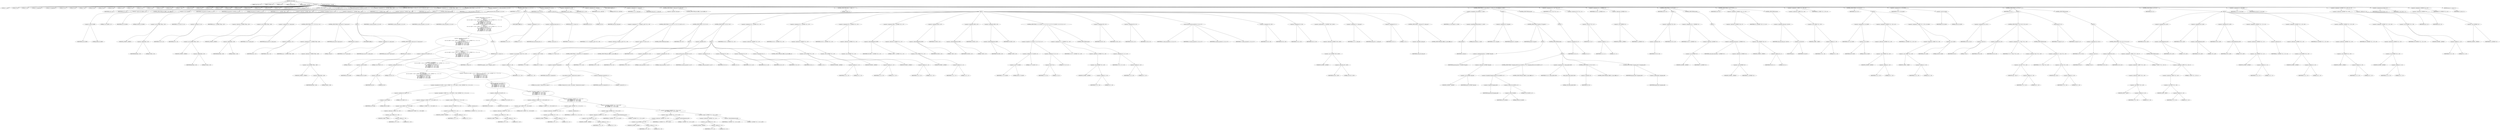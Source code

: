digraph cache_insert {  
"1000130" [label = "(METHOD,cache_insert)" ]
"1000131" [label = "(PARAM,const char *a1)" ]
"1000132" [label = "(PARAM,_DWORD *a2)" ]
"1000133" [label = "(PARAM,int a3)" ]
"1000134" [label = "(PARAM,unsigned int a4)" ]
"1000135" [label = "(PARAM,unsigned __int16 a5)" ]
"1000136" [label = "(BLOCK,,)" ]
"1000137" [label = "(LOCAL,v6: __int16)" ]
"1000138" [label = "(LOCAL,v10: int)" ]
"1000139" [label = "(LOCAL,v11: int)" ]
"1000140" [label = "(LOCAL,v13: unsigned int)" ]
"1000141" [label = "(LOCAL,v14: unsigned int)" ]
"1000142" [label = "(LOCAL,v15: int *)" ]
"1000143" [label = "(LOCAL,v16: int)" ]
"1000144" [label = "(LOCAL,v17: int)" ]
"1000145" [label = "(LOCAL,v18: int)" ]
"1000146" [label = "(LOCAL,v19: int)" ]
"1000147" [label = "(LOCAL,v20: int)" ]
"1000148" [label = "(LOCAL,v21: int)" ]
"1000149" [label = "(LOCAL,v22: int)" ]
"1000150" [label = "(LOCAL,v23: int *)" ]
"1000151" [label = "(LOCAL,v24: int)" ]
"1000152" [label = "(LOCAL,v25: int)" ]
"1000153" [label = "(LOCAL,v26: int)" ]
"1000154" [label = "(LOCAL,v27: char *)" ]
"1000155" [label = "(LOCAL,v28: int)" ]
"1000156" [label = "(LOCAL,v29: int)" ]
"1000157" [label = "(LOCAL,v30: int)" ]
"1000158" [label = "(LOCAL,v31: int)" ]
"1000159" [label = "(LOCAL,v32: int)" ]
"1000160" [label = "(LOCAL,v33: int)" ]
"1000161" [label = "(LOCAL,v34: int *)" ]
"1000162" [label = "(LOCAL,v35: int *)" ]
"1000163" [label = "(LOCAL,v36: int)" ]
"1000164" [label = "(LOCAL,v37: int)" ]
"1000165" [label = "(LOCAL,v38: int [ 4 ])" ]
"1000166" [label = "(<operator>.assignment,v6 = a5)" ]
"1000167" [label = "(IDENTIFIER,v6,v6 = a5)" ]
"1000168" [label = "(IDENTIFIER,a5,v6 = a5)" ]
"1000169" [label = "(CONTROL_STRUCTURE,if ( (a5 & 0x980) == 0 ),if ( (a5 & 0x980) == 0 ))" ]
"1000170" [label = "(<operator>.equals,(a5 & 0x980) == 0)" ]
"1000171" [label = "(<operator>.and,a5 & 0x980)" ]
"1000172" [label = "(IDENTIFIER,a5,a5 & 0x980)" ]
"1000173" [label = "(LITERAL,0x980,a5 & 0x980)" ]
"1000174" [label = "(LITERAL,0,(a5 & 0x980) == 0)" ]
"1000175" [label = "(CONTROL_STRUCTURE,goto LABEL_2;,goto LABEL_2;)" ]
"1000176" [label = "(log_query,log_query(a5 | 0x10000, a1, a2, 0))" ]
"1000177" [label = "(<operator>.or,a5 | 0x10000)" ]
"1000178" [label = "(IDENTIFIER,a5,a5 | 0x10000)" ]
"1000179" [label = "(LITERAL,0x10000,a5 | 0x10000)" ]
"1000180" [label = "(IDENTIFIER,a1,log_query(a5 | 0x10000, a1, a2, 0))" ]
"1000181" [label = "(IDENTIFIER,a2,log_query(a5 | 0x10000, a1, a2, 0))" ]
"1000182" [label = "(LITERAL,0,log_query(a5 | 0x10000, a1, a2, 0))" ]
"1000183" [label = "(<operator>.assignment,v13 = *(_DWORD *)(fbss + 252))" ]
"1000184" [label = "(IDENTIFIER,v13,v13 = *(_DWORD *)(fbss + 252))" ]
"1000185" [label = "(<operator>.indirection,*(_DWORD *)(fbss + 252))" ]
"1000186" [label = "(<operator>.cast,(_DWORD *)(fbss + 252))" ]
"1000187" [label = "(UNKNOWN,_DWORD *,_DWORD *)" ]
"1000188" [label = "(<operator>.addition,fbss + 252)" ]
"1000189" [label = "(IDENTIFIER,fbss,fbss + 252)" ]
"1000190" [label = "(LITERAL,252,fbss + 252)" ]
"1000191" [label = "(CONTROL_STRUCTURE,if ( v13 && v13 < a4 ),if ( v13 && v13 < a4 ))" ]
"1000192" [label = "(<operator>.logicalAnd,v13 && v13 < a4)" ]
"1000193" [label = "(IDENTIFIER,v13,v13 && v13 < a4)" ]
"1000194" [label = "(<operator>.lessThan,v13 < a4)" ]
"1000195" [label = "(IDENTIFIER,v13,v13 < a4)" ]
"1000196" [label = "(IDENTIFIER,a4,v13 < a4)" ]
"1000197" [label = "(<operator>.assignment,a4 = *(_DWORD *)(fbss + 252))" ]
"1000198" [label = "(IDENTIFIER,a4,a4 = *(_DWORD *)(fbss + 252))" ]
"1000199" [label = "(<operator>.indirection,*(_DWORD *)(fbss + 252))" ]
"1000200" [label = "(<operator>.cast,(_DWORD *)(fbss + 252))" ]
"1000201" [label = "(UNKNOWN,_DWORD *,_DWORD *)" ]
"1000202" [label = "(<operator>.addition,fbss + 252)" ]
"1000203" [label = "(IDENTIFIER,fbss,fbss + 252)" ]
"1000204" [label = "(LITERAL,252,fbss + 252)" ]
"1000205" [label = "(<operator>.assignment,v14 = *(_DWORD *)(fbss + 248))" ]
"1000206" [label = "(IDENTIFIER,v14,v14 = *(_DWORD *)(fbss + 248))" ]
"1000207" [label = "(<operator>.indirection,*(_DWORD *)(fbss + 248))" ]
"1000208" [label = "(<operator>.cast,(_DWORD *)(fbss + 248))" ]
"1000209" [label = "(UNKNOWN,_DWORD *,_DWORD *)" ]
"1000210" [label = "(<operator>.addition,fbss + 248)" ]
"1000211" [label = "(IDENTIFIER,fbss,fbss + 248)" ]
"1000212" [label = "(LITERAL,248,fbss + 248)" ]
"1000213" [label = "(CONTROL_STRUCTURE,if ( v14 ),if ( v14 ))" ]
"1000214" [label = "(IDENTIFIER,v14,if ( v14 ))" ]
"1000215" [label = "(BLOCK,,)" ]
"1000216" [label = "(<operator>.assignment,v10 = insert_error)" ]
"1000217" [label = "(IDENTIFIER,v10,v10 = insert_error)" ]
"1000218" [label = "(IDENTIFIER,insert_error,v10 = insert_error)" ]
"1000219" [label = "(CONTROL_STRUCTURE,if ( a4 < v14 ),if ( a4 < v14 ))" ]
"1000220" [label = "(<operator>.lessThan,a4 < v14)" ]
"1000221" [label = "(IDENTIFIER,a4,a4 < v14)" ]
"1000222" [label = "(IDENTIFIER,v14,a4 < v14)" ]
"1000223" [label = "(<operator>.assignment,a4 = *(_DWORD *)(fbss + 248))" ]
"1000224" [label = "(IDENTIFIER,a4,a4 = *(_DWORD *)(fbss + 248))" ]
"1000225" [label = "(<operator>.indirection,*(_DWORD *)(fbss + 248))" ]
"1000226" [label = "(<operator>.cast,(_DWORD *)(fbss + 248))" ]
"1000227" [label = "(UNKNOWN,_DWORD *,_DWORD *)" ]
"1000228" [label = "(<operator>.addition,fbss + 248)" ]
"1000229" [label = "(IDENTIFIER,fbss,fbss + 248)" ]
"1000230" [label = "(LITERAL,248,fbss + 248)" ]
"1000231" [label = "(CONTROL_STRUCTURE,if ( insert_error ),if ( insert_error ))" ]
"1000232" [label = "(IDENTIFIER,insert_error,if ( insert_error ))" ]
"1000233" [label = "(RETURN,return 0;,return 0;)" ]
"1000234" [label = "(LITERAL,0,return 0;)" ]
"1000235" [label = "(CONTROL_STRUCTURE,else,else)" ]
"1000236" [label = "(BLOCK,,)" ]
"1000237" [label = "(JUMP_TARGET,LABEL_2)" ]
"1000238" [label = "(<operator>.assignment,v10 = insert_error)" ]
"1000239" [label = "(IDENTIFIER,v10,v10 = insert_error)" ]
"1000240" [label = "(IDENTIFIER,insert_error,v10 = insert_error)" ]
"1000241" [label = "(CONTROL_STRUCTURE,if ( insert_error ),if ( insert_error ))" ]
"1000242" [label = "(IDENTIFIER,insert_error,if ( insert_error ))" ]
"1000243" [label = "(RETURN,return 0;,return 0;)" ]
"1000244" [label = "(LITERAL,0,return 0;)" ]
"1000245" [label = "(<operator>.assignment,v11 = cache_scan_free(a1, a2, a3, a5))" ]
"1000246" [label = "(IDENTIFIER,v11,v11 = cache_scan_free(a1, a2, a3, a5))" ]
"1000247" [label = "(cache_scan_free,cache_scan_free(a1, a2, a3, a5))" ]
"1000248" [label = "(IDENTIFIER,a1,cache_scan_free(a1, a2, a3, a5))" ]
"1000249" [label = "(IDENTIFIER,a2,cache_scan_free(a1, a2, a3, a5))" ]
"1000250" [label = "(IDENTIFIER,a3,cache_scan_free(a1, a2, a3, a5))" ]
"1000251" [label = "(IDENTIFIER,a5,cache_scan_free(a1, a2, a3, a5))" ]
"1000252" [label = "(CONTROL_STRUCTURE,if ( v11 ),if ( v11 ))" ]
"1000253" [label = "(IDENTIFIER,v11,if ( v11 ))" ]
"1000254" [label = "(BLOCK,,)" ]
"1000255" [label = "(CONTROL_STRUCTURE,if ( (a5 & 0x180) != 0\n      && (a5 & 8) != 0\n      && a2\n      && ((a5 & 0x80) != 0 && (*(_WORD *)(v11 + 36) & 0x80) != 0 && *(_DWORD *)(v11 + 12) == *a2\n       || (a5 & 0x100) != 0\n       && (*(_WORD *)(v11 + 36) & 0x100) != 0\n       && *(_DWORD *)(v11 + 12) == *a2\n       && *(_DWORD *)(v11 + 16) == a2[1]\n       && *(_DWORD *)(v11 + 20) == a2[2]\n       && *(_DWORD *)(v11 + 24) == a2[3]) ),if ( (a5 & 0x180) != 0\n      && (a5 & 8) != 0\n      && a2\n      && ((a5 & 0x80) != 0 && (*(_WORD *)(v11 + 36) & 0x80) != 0 && *(_DWORD *)(v11 + 12) == *a2\n       || (a5 & 0x100) != 0\n       && (*(_WORD *)(v11 + 36) & 0x100) != 0\n       && *(_DWORD *)(v11 + 12) == *a2\n       && *(_DWORD *)(v11 + 16) == a2[1]\n       && *(_DWORD *)(v11 + 20) == a2[2]\n       && *(_DWORD *)(v11 + 24) == a2[3]) ))" ]
"1000256" [label = "(<operator>.logicalAnd,(a5 & 0x180) != 0\n      && (a5 & 8) != 0\n      && a2\n      && ((a5 & 0x80) != 0 && (*(_WORD *)(v11 + 36) & 0x80) != 0 && *(_DWORD *)(v11 + 12) == *a2\n       || (a5 & 0x100) != 0\n       && (*(_WORD *)(v11 + 36) & 0x100) != 0\n       && *(_DWORD *)(v11 + 12) == *a2\n       && *(_DWORD *)(v11 + 16) == a2[1]\n       && *(_DWORD *)(v11 + 20) == a2[2]\n       && *(_DWORD *)(v11 + 24) == a2[3]))" ]
"1000257" [label = "(<operator>.notEquals,(a5 & 0x180) != 0)" ]
"1000258" [label = "(<operator>.and,a5 & 0x180)" ]
"1000259" [label = "(IDENTIFIER,a5,a5 & 0x180)" ]
"1000260" [label = "(LITERAL,0x180,a5 & 0x180)" ]
"1000261" [label = "(LITERAL,0,(a5 & 0x180) != 0)" ]
"1000262" [label = "(<operator>.logicalAnd,(a5 & 8) != 0\n      && a2\n      && ((a5 & 0x80) != 0 && (*(_WORD *)(v11 + 36) & 0x80) != 0 && *(_DWORD *)(v11 + 12) == *a2\n       || (a5 & 0x100) != 0\n       && (*(_WORD *)(v11 + 36) & 0x100) != 0\n       && *(_DWORD *)(v11 + 12) == *a2\n       && *(_DWORD *)(v11 + 16) == a2[1]\n       && *(_DWORD *)(v11 + 20) == a2[2]\n       && *(_DWORD *)(v11 + 24) == a2[3]))" ]
"1000263" [label = "(<operator>.notEquals,(a5 & 8) != 0)" ]
"1000264" [label = "(<operator>.and,a5 & 8)" ]
"1000265" [label = "(IDENTIFIER,a5,a5 & 8)" ]
"1000266" [label = "(LITERAL,8,a5 & 8)" ]
"1000267" [label = "(LITERAL,0,(a5 & 8) != 0)" ]
"1000268" [label = "(<operator>.logicalAnd,a2\n      && ((a5 & 0x80) != 0 && (*(_WORD *)(v11 + 36) & 0x80) != 0 && *(_DWORD *)(v11 + 12) == *a2\n       || (a5 & 0x100) != 0\n       && (*(_WORD *)(v11 + 36) & 0x100) != 0\n       && *(_DWORD *)(v11 + 12) == *a2\n       && *(_DWORD *)(v11 + 16) == a2[1]\n       && *(_DWORD *)(v11 + 20) == a2[2]\n       && *(_DWORD *)(v11 + 24) == a2[3]))" ]
"1000269" [label = "(IDENTIFIER,a2,a2\n      && ((a5 & 0x80) != 0 && (*(_WORD *)(v11 + 36) & 0x80) != 0 && *(_DWORD *)(v11 + 12) == *a2\n       || (a5 & 0x100) != 0\n       && (*(_WORD *)(v11 + 36) & 0x100) != 0\n       && *(_DWORD *)(v11 + 12) == *a2\n       && *(_DWORD *)(v11 + 16) == a2[1]\n       && *(_DWORD *)(v11 + 20) == a2[2]\n       && *(_DWORD *)(v11 + 24) == a2[3]))" ]
"1000270" [label = "(<operator>.logicalOr,(a5 & 0x80) != 0 && (*(_WORD *)(v11 + 36) & 0x80) != 0 && *(_DWORD *)(v11 + 12) == *a2\n       || (a5 & 0x100) != 0\n       && (*(_WORD *)(v11 + 36) & 0x100) != 0\n       && *(_DWORD *)(v11 + 12) == *a2\n       && *(_DWORD *)(v11 + 16) == a2[1]\n       && *(_DWORD *)(v11 + 20) == a2[2]\n       && *(_DWORD *)(v11 + 24) == a2[3])" ]
"1000271" [label = "(<operator>.logicalAnd,(a5 & 0x80) != 0 && (*(_WORD *)(v11 + 36) & 0x80) != 0 && *(_DWORD *)(v11 + 12) == *a2)" ]
"1000272" [label = "(<operator>.notEquals,(a5 & 0x80) != 0)" ]
"1000273" [label = "(<operator>.and,a5 & 0x80)" ]
"1000274" [label = "(IDENTIFIER,a5,a5 & 0x80)" ]
"1000275" [label = "(LITERAL,0x80,a5 & 0x80)" ]
"1000276" [label = "(LITERAL,0,(a5 & 0x80) != 0)" ]
"1000277" [label = "(<operator>.logicalAnd,(*(_WORD *)(v11 + 36) & 0x80) != 0 && *(_DWORD *)(v11 + 12) == *a2)" ]
"1000278" [label = "(<operator>.notEquals,(*(_WORD *)(v11 + 36) & 0x80) != 0)" ]
"1000279" [label = "(<operator>.and,*(_WORD *)(v11 + 36) & 0x80)" ]
"1000280" [label = "(<operator>.indirection,*(_WORD *)(v11 + 36))" ]
"1000281" [label = "(<operator>.cast,(_WORD *)(v11 + 36))" ]
"1000282" [label = "(UNKNOWN,_WORD *,_WORD *)" ]
"1000283" [label = "(<operator>.addition,v11 + 36)" ]
"1000284" [label = "(IDENTIFIER,v11,v11 + 36)" ]
"1000285" [label = "(LITERAL,36,v11 + 36)" ]
"1000286" [label = "(LITERAL,0x80,*(_WORD *)(v11 + 36) & 0x80)" ]
"1000287" [label = "(LITERAL,0,(*(_WORD *)(v11 + 36) & 0x80) != 0)" ]
"1000288" [label = "(<operator>.equals,*(_DWORD *)(v11 + 12) == *a2)" ]
"1000289" [label = "(<operator>.indirection,*(_DWORD *)(v11 + 12))" ]
"1000290" [label = "(<operator>.cast,(_DWORD *)(v11 + 12))" ]
"1000291" [label = "(UNKNOWN,_DWORD *,_DWORD *)" ]
"1000292" [label = "(<operator>.addition,v11 + 12)" ]
"1000293" [label = "(IDENTIFIER,v11,v11 + 12)" ]
"1000294" [label = "(LITERAL,12,v11 + 12)" ]
"1000295" [label = "(<operator>.indirection,*a2)" ]
"1000296" [label = "(IDENTIFIER,a2,*(_DWORD *)(v11 + 12) == *a2)" ]
"1000297" [label = "(<operator>.logicalAnd,(a5 & 0x100) != 0\n       && (*(_WORD *)(v11 + 36) & 0x100) != 0\n       && *(_DWORD *)(v11 + 12) == *a2\n       && *(_DWORD *)(v11 + 16) == a2[1]\n       && *(_DWORD *)(v11 + 20) == a2[2]\n       && *(_DWORD *)(v11 + 24) == a2[3])" ]
"1000298" [label = "(<operator>.notEquals,(a5 & 0x100) != 0)" ]
"1000299" [label = "(<operator>.and,a5 & 0x100)" ]
"1000300" [label = "(IDENTIFIER,a5,a5 & 0x100)" ]
"1000301" [label = "(LITERAL,0x100,a5 & 0x100)" ]
"1000302" [label = "(LITERAL,0,(a5 & 0x100) != 0)" ]
"1000303" [label = "(<operator>.logicalAnd,(*(_WORD *)(v11 + 36) & 0x100) != 0\n       && *(_DWORD *)(v11 + 12) == *a2\n       && *(_DWORD *)(v11 + 16) == a2[1]\n       && *(_DWORD *)(v11 + 20) == a2[2]\n       && *(_DWORD *)(v11 + 24) == a2[3])" ]
"1000304" [label = "(<operator>.notEquals,(*(_WORD *)(v11 + 36) & 0x100) != 0)" ]
"1000305" [label = "(<operator>.and,*(_WORD *)(v11 + 36) & 0x100)" ]
"1000306" [label = "(<operator>.indirection,*(_WORD *)(v11 + 36))" ]
"1000307" [label = "(<operator>.cast,(_WORD *)(v11 + 36))" ]
"1000308" [label = "(UNKNOWN,_WORD *,_WORD *)" ]
"1000309" [label = "(<operator>.addition,v11 + 36)" ]
"1000310" [label = "(IDENTIFIER,v11,v11 + 36)" ]
"1000311" [label = "(LITERAL,36,v11 + 36)" ]
"1000312" [label = "(LITERAL,0x100,*(_WORD *)(v11 + 36) & 0x100)" ]
"1000313" [label = "(LITERAL,0,(*(_WORD *)(v11 + 36) & 0x100) != 0)" ]
"1000314" [label = "(<operator>.logicalAnd,*(_DWORD *)(v11 + 12) == *a2\n       && *(_DWORD *)(v11 + 16) == a2[1]\n       && *(_DWORD *)(v11 + 20) == a2[2]\n       && *(_DWORD *)(v11 + 24) == a2[3])" ]
"1000315" [label = "(<operator>.equals,*(_DWORD *)(v11 + 12) == *a2)" ]
"1000316" [label = "(<operator>.indirection,*(_DWORD *)(v11 + 12))" ]
"1000317" [label = "(<operator>.cast,(_DWORD *)(v11 + 12))" ]
"1000318" [label = "(UNKNOWN,_DWORD *,_DWORD *)" ]
"1000319" [label = "(<operator>.addition,v11 + 12)" ]
"1000320" [label = "(IDENTIFIER,v11,v11 + 12)" ]
"1000321" [label = "(LITERAL,12,v11 + 12)" ]
"1000322" [label = "(<operator>.indirection,*a2)" ]
"1000323" [label = "(IDENTIFIER,a2,*(_DWORD *)(v11 + 12) == *a2)" ]
"1000324" [label = "(<operator>.logicalAnd,*(_DWORD *)(v11 + 16) == a2[1]\n       && *(_DWORD *)(v11 + 20) == a2[2]\n       && *(_DWORD *)(v11 + 24) == a2[3])" ]
"1000325" [label = "(<operator>.equals,*(_DWORD *)(v11 + 16) == a2[1])" ]
"1000326" [label = "(<operator>.indirection,*(_DWORD *)(v11 + 16))" ]
"1000327" [label = "(<operator>.cast,(_DWORD *)(v11 + 16))" ]
"1000328" [label = "(UNKNOWN,_DWORD *,_DWORD *)" ]
"1000329" [label = "(<operator>.addition,v11 + 16)" ]
"1000330" [label = "(IDENTIFIER,v11,v11 + 16)" ]
"1000331" [label = "(LITERAL,16,v11 + 16)" ]
"1000332" [label = "(<operator>.indirectIndexAccess,a2[1])" ]
"1000333" [label = "(IDENTIFIER,a2,*(_DWORD *)(v11 + 16) == a2[1])" ]
"1000334" [label = "(LITERAL,1,*(_DWORD *)(v11 + 16) == a2[1])" ]
"1000335" [label = "(<operator>.logicalAnd,*(_DWORD *)(v11 + 20) == a2[2]\n       && *(_DWORD *)(v11 + 24) == a2[3])" ]
"1000336" [label = "(<operator>.equals,*(_DWORD *)(v11 + 20) == a2[2])" ]
"1000337" [label = "(<operator>.indirection,*(_DWORD *)(v11 + 20))" ]
"1000338" [label = "(<operator>.cast,(_DWORD *)(v11 + 20))" ]
"1000339" [label = "(UNKNOWN,_DWORD *,_DWORD *)" ]
"1000340" [label = "(<operator>.addition,v11 + 20)" ]
"1000341" [label = "(IDENTIFIER,v11,v11 + 20)" ]
"1000342" [label = "(LITERAL,20,v11 + 20)" ]
"1000343" [label = "(<operator>.indirectIndexAccess,a2[2])" ]
"1000344" [label = "(IDENTIFIER,a2,*(_DWORD *)(v11 + 20) == a2[2])" ]
"1000345" [label = "(LITERAL,2,*(_DWORD *)(v11 + 20) == a2[2])" ]
"1000346" [label = "(<operator>.equals,*(_DWORD *)(v11 + 24) == a2[3])" ]
"1000347" [label = "(<operator>.indirection,*(_DWORD *)(v11 + 24))" ]
"1000348" [label = "(<operator>.cast,(_DWORD *)(v11 + 24))" ]
"1000349" [label = "(UNKNOWN,_DWORD *,_DWORD *)" ]
"1000350" [label = "(<operator>.addition,v11 + 24)" ]
"1000351" [label = "(IDENTIFIER,v11,v11 + 24)" ]
"1000352" [label = "(LITERAL,24,v11 + 24)" ]
"1000353" [label = "(<operator>.indirectIndexAccess,a2[3])" ]
"1000354" [label = "(IDENTIFIER,a2,*(_DWORD *)(v11 + 24) == a2[3])" ]
"1000355" [label = "(LITERAL,3,*(_DWORD *)(v11 + 24) == a2[3])" ]
"1000356" [label = "(BLOCK,,)" ]
"1000357" [label = "(RETURN,return v11;,return v11;)" ]
"1000358" [label = "(IDENTIFIER,v11,return v11;)" ]
"1000359" [label = "(JUMP_TARGET,LABEL_13)" ]
"1000360" [label = "(<operator>.assignment,v11 = 0)" ]
"1000361" [label = "(IDENTIFIER,v11,v11 = 0)" ]
"1000362" [label = "(LITERAL,0,v11 = 0)" ]
"1000363" [label = "(<operator>.assignment,insert_error = 1)" ]
"1000364" [label = "(IDENTIFIER,insert_error,insert_error = 1)" ]
"1000365" [label = "(LITERAL,1,insert_error = 1)" ]
"1000366" [label = "(RETURN,return v11;,return v11;)" ]
"1000367" [label = "(IDENTIFIER,v11,return v11;)" ]
"1000368" [label = "(<operator>.assignment,v33 = a5 & 4)" ]
"1000369" [label = "(IDENTIFIER,v33,v33 = a5 & 4)" ]
"1000370" [label = "(<operator>.and,a5 & 4)" ]
"1000371" [label = "(IDENTIFIER,a5,a5 & 4)" ]
"1000372" [label = "(LITERAL,4,a5 & 4)" ]
"1000373" [label = "(<operator>.assignment,v15 = v38)" ]
"1000374" [label = "(IDENTIFIER,v15,v15 = v38)" ]
"1000375" [label = "(IDENTIFIER,v38,v15 = v38)" ]
"1000376" [label = "(<operator>.assignment,v16 = 4587520)" ]
"1000377" [label = "(IDENTIFIER,v16,v16 = 4587520)" ]
"1000378" [label = "(LITERAL,4587520,v16 = 4587520)" ]
"1000379" [label = "(JUMP_TARGET,LABEL_24)" ]
"1000380" [label = "(<operator>.assignment,v11 = cache_tail)" ]
"1000381" [label = "(IDENTIFIER,v11,v11 = cache_tail)" ]
"1000382" [label = "(IDENTIFIER,cache_tail,v11 = cache_tail)" ]
"1000383" [label = "(CONTROL_STRUCTURE,if ( !cache_tail ),if ( !cache_tail ))" ]
"1000384" [label = "(<operator>.logicalNot,!cache_tail)" ]
"1000385" [label = "(IDENTIFIER,cache_tail,!cache_tail)" ]
"1000386" [label = "(CONTROL_STRUCTURE,goto LABEL_13;,goto LABEL_13;)" ]
"1000387" [label = "(CONTROL_STRUCTURE,while ( 1 ),while ( 1 ))" ]
"1000388" [label = "(LITERAL,1,while ( 1 ))" ]
"1000389" [label = "(BLOCK,,)" ]
"1000390" [label = "(<operator>.assignment,v17 = *(unsigned __int16 *)(v11 + 36))" ]
"1000391" [label = "(IDENTIFIER,v17,v17 = *(unsigned __int16 *)(v11 + 36))" ]
"1000392" [label = "(<operator>.indirection,*(unsigned __int16 *)(v11 + 36))" ]
"1000393" [label = "(<operator>.cast,(unsigned __int16 *)(v11 + 36))" ]
"1000394" [label = "(UNKNOWN,unsigned __int16 *,unsigned __int16 *)" ]
"1000395" [label = "(<operator>.addition,v11 + 36)" ]
"1000396" [label = "(IDENTIFIER,v11,v11 + 36)" ]
"1000397" [label = "(LITERAL,36,v11 + 36)" ]
"1000398" [label = "(CONTROL_STRUCTURE,if ( (v17 & 0xC) == 0 ),if ( (v17 & 0xC) == 0 ))" ]
"1000399" [label = "(<operator>.equals,(v17 & 0xC) == 0)" ]
"1000400" [label = "(<operator>.and,v17 & 0xC)" ]
"1000401" [label = "(IDENTIFIER,v17,v17 & 0xC)" ]
"1000402" [label = "(LITERAL,0xC,v17 & 0xC)" ]
"1000403" [label = "(LITERAL,0,(v17 & 0xC) == 0)" ]
"1000404" [label = "(CONTROL_STRUCTURE,break;,break;)" ]
"1000405" [label = "(CONTROL_STRUCTURE,if ( v10 ),if ( v10 ))" ]
"1000406" [label = "(IDENTIFIER,v10,if ( v10 ))" ]
"1000407" [label = "(BLOCK,,)" ]
"1000408" [label = "(CONTROL_STRUCTURE,if ( !warned_8212 ),if ( !warned_8212 ))" ]
"1000409" [label = "(<operator>.logicalNot,!warned_8212)" ]
"1000410" [label = "(IDENTIFIER,warned_8212,!warned_8212)" ]
"1000411" [label = "(BLOCK,,)" ]
"1000412" [label = "(my_syslog,my_syslog(3, \"Internal error in cache.\"))" ]
"1000413" [label = "(LITERAL,3,my_syslog(3, \"Internal error in cache.\"))" ]
"1000414" [label = "(LITERAL,\"Internal error in cache.\",my_syslog(3, \"Internal error in cache.\"))" ]
"1000415" [label = "(<operator>.assignment,warned_8212 = 1)" ]
"1000416" [label = "(IDENTIFIER,warned_8212,warned_8212 = 1)" ]
"1000417" [label = "(LITERAL,1,warned_8212 = 1)" ]
"1000418" [label = "(CONTROL_STRUCTURE,goto LABEL_13;,goto LABEL_13;)" ]
"1000419" [label = "(CONTROL_STRUCTURE,if ( !v33 ),if ( !v33 ))" ]
"1000420" [label = "(<operator>.logicalNot,!v33)" ]
"1000421" [label = "(IDENTIFIER,v33,!v33)" ]
"1000422" [label = "(BLOCK,,)" ]
"1000423" [label = "(<operator>.assignment,v37 = v16)" ]
"1000424" [label = "(IDENTIFIER,v37,v37 = v16)" ]
"1000425" [label = "(IDENTIFIER,v16,v37 = v16)" ]
"1000426" [label = "(<operator>.assignment,v35 = v15)" ]
"1000427" [label = "(IDENTIFIER,v35,v35 = v15)" ]
"1000428" [label = "(IDENTIFIER,v15,v35 = v15)" ]
"1000429" [label = "(cache_scan_free,cache_scan_free(0, 0, a3, 0))" ]
"1000430" [label = "(LITERAL,0,cache_scan_free(0, 0, a3, 0))" ]
"1000431" [label = "(LITERAL,0,cache_scan_free(0, 0, a3, 0))" ]
"1000432" [label = "(IDENTIFIER,a3,cache_scan_free(0, 0, a3, 0))" ]
"1000433" [label = "(LITERAL,0,cache_scan_free(0, 0, a3, 0))" ]
"1000434" [label = "(<operator>.assignment,v10 = 0)" ]
"1000435" [label = "(IDENTIFIER,v10,v10 = 0)" ]
"1000436" [label = "(LITERAL,0,v10 = 0)" ]
"1000437" [label = "(<operator>.assignment,v15 = v35)" ]
"1000438" [label = "(IDENTIFIER,v15,v15 = v35)" ]
"1000439" [label = "(IDENTIFIER,v35,v15 = v35)" ]
"1000440" [label = "(<operator>.assignment,v16 = v37)" ]
"1000441" [label = "(IDENTIFIER,v16,v16 = v37)" ]
"1000442" [label = "(IDENTIFIER,v37,v16 = v37)" ]
"1000443" [label = "(<operator>.assignment,v33 = 1)" ]
"1000444" [label = "(IDENTIFIER,v33,v33 = 1)" ]
"1000445" [label = "(LITERAL,1,v33 = 1)" ]
"1000446" [label = "(CONTROL_STRUCTURE,goto LABEL_24;,goto LABEL_24;)" ]
"1000447" [label = "(<operator>.assignment,v18 = *(_DWORD *)(v11 + 16))" ]
"1000448" [label = "(IDENTIFIER,v18,v18 = *(_DWORD *)(v11 + 16))" ]
"1000449" [label = "(<operator>.indirection,*(_DWORD *)(v11 + 16))" ]
"1000450" [label = "(<operator>.cast,(_DWORD *)(v11 + 16))" ]
"1000451" [label = "(UNKNOWN,_DWORD *,_DWORD *)" ]
"1000452" [label = "(<operator>.addition,v11 + 16)" ]
"1000453" [label = "(IDENTIFIER,v11,v11 + 16)" ]
"1000454" [label = "(LITERAL,16,v11 + 16)" ]
"1000455" [label = "(<operator>.assignment,v19 = *(_DWORD *)(v11 + 20))" ]
"1000456" [label = "(IDENTIFIER,v19,v19 = *(_DWORD *)(v11 + 20))" ]
"1000457" [label = "(<operator>.indirection,*(_DWORD *)(v11 + 20))" ]
"1000458" [label = "(<operator>.cast,(_DWORD *)(v11 + 20))" ]
"1000459" [label = "(UNKNOWN,_DWORD *,_DWORD *)" ]
"1000460" [label = "(<operator>.addition,v11 + 20)" ]
"1000461" [label = "(IDENTIFIER,v11,v11 + 20)" ]
"1000462" [label = "(LITERAL,20,v11 + 20)" ]
"1000463" [label = "(<operator>.assignment,v20 = *(_DWORD *)(v11 + 24))" ]
"1000464" [label = "(IDENTIFIER,v20,v20 = *(_DWORD *)(v11 + 24))" ]
"1000465" [label = "(<operator>.indirection,*(_DWORD *)(v11 + 24))" ]
"1000466" [label = "(<operator>.cast,(_DWORD *)(v11 + 24))" ]
"1000467" [label = "(UNKNOWN,_DWORD *,_DWORD *)" ]
"1000468" [label = "(<operator>.addition,v11 + 24)" ]
"1000469" [label = "(IDENTIFIER,v11,v11 + 24)" ]
"1000470" [label = "(LITERAL,24,v11 + 24)" ]
"1000471" [label = "(<operator>.assignment,v38[0] = *(_DWORD *)(v11 + 12))" ]
"1000472" [label = "(<operator>.indirectIndexAccess,v38[0])" ]
"1000473" [label = "(IDENTIFIER,v38,v38[0] = *(_DWORD *)(v11 + 12))" ]
"1000474" [label = "(LITERAL,0,v38[0] = *(_DWORD *)(v11 + 12))" ]
"1000475" [label = "(<operator>.indirection,*(_DWORD *)(v11 + 12))" ]
"1000476" [label = "(<operator>.cast,(_DWORD *)(v11 + 12))" ]
"1000477" [label = "(UNKNOWN,_DWORD *,_DWORD *)" ]
"1000478" [label = "(<operator>.addition,v11 + 12)" ]
"1000479" [label = "(IDENTIFIER,v11,v11 + 12)" ]
"1000480" [label = "(LITERAL,12,v11 + 12)" ]
"1000481" [label = "(<operator>.assignment,v38[1] = v18)" ]
"1000482" [label = "(<operator>.indirectIndexAccess,v38[1])" ]
"1000483" [label = "(IDENTIFIER,v38,v38[1] = v18)" ]
"1000484" [label = "(LITERAL,1,v38[1] = v18)" ]
"1000485" [label = "(IDENTIFIER,v18,v38[1] = v18)" ]
"1000486" [label = "(<operator>.assignment,v38[2] = v19)" ]
"1000487" [label = "(<operator>.indirectIndexAccess,v38[2])" ]
"1000488" [label = "(IDENTIFIER,v38,v38[2] = v19)" ]
"1000489" [label = "(LITERAL,2,v38[2] = v19)" ]
"1000490" [label = "(IDENTIFIER,v19,v38[2] = v19)" ]
"1000491" [label = "(<operator>.assignment,v38[3] = v20)" ]
"1000492" [label = "(<operator>.indirectIndexAccess,v38[3])" ]
"1000493" [label = "(IDENTIFIER,v38,v38[3] = v20)" ]
"1000494" [label = "(LITERAL,3,v38[3] = v20)" ]
"1000495" [label = "(IDENTIFIER,v20,v38[3] = v20)" ]
"1000496" [label = "(CONTROL_STRUCTURE,if ( (v17 & 0x200) != 0 || (v17 & 2) != 0 ),if ( (v17 & 0x200) != 0 || (v17 & 2) != 0 ))" ]
"1000497" [label = "(<operator>.logicalOr,(v17 & 0x200) != 0 || (v17 & 2) != 0)" ]
"1000498" [label = "(<operator>.notEquals,(v17 & 0x200) != 0)" ]
"1000499" [label = "(<operator>.and,v17 & 0x200)" ]
"1000500" [label = "(IDENTIFIER,v17,v17 & 0x200)" ]
"1000501" [label = "(LITERAL,0x200,v17 & 0x200)" ]
"1000502" [label = "(LITERAL,0,(v17 & 0x200) != 0)" ]
"1000503" [label = "(<operator>.notEquals,(v17 & 2) != 0)" ]
"1000504" [label = "(<operator>.and,v17 & 2)" ]
"1000505" [label = "(IDENTIFIER,v17,v17 & 2)" ]
"1000506" [label = "(LITERAL,2,v17 & 2)" ]
"1000507" [label = "(LITERAL,0,(v17 & 2) != 0)" ]
"1000508" [label = "(<operator>.assignment,v21 = *(_DWORD *)(v11 + 40))" ]
"1000509" [label = "(IDENTIFIER,v21,v21 = *(_DWORD *)(v11 + 40))" ]
"1000510" [label = "(<operator>.indirection,*(_DWORD *)(v11 + 40))" ]
"1000511" [label = "(<operator>.cast,(_DWORD *)(v11 + 40))" ]
"1000512" [label = "(UNKNOWN,_DWORD *,_DWORD *)" ]
"1000513" [label = "(<operator>.addition,v11 + 40)" ]
"1000514" [label = "(IDENTIFIER,v11,v11 + 40)" ]
"1000515" [label = "(LITERAL,40,v11 + 40)" ]
"1000516" [label = "(CONTROL_STRUCTURE,else,else)" ]
"1000517" [label = "(<operator>.assignment,v21 = v11 + 40)" ]
"1000518" [label = "(IDENTIFIER,v21,v21 = v11 + 40)" ]
"1000519" [label = "(<operator>.addition,v11 + 40)" ]
"1000520" [label = "(IDENTIFIER,v11,v11 + 40)" ]
"1000521" [label = "(LITERAL,40,v11 + 40)" ]
"1000522" [label = "(<operator>.assignment,v36 = v16)" ]
"1000523" [label = "(IDENTIFIER,v36,v36 = v16)" ]
"1000524" [label = "(IDENTIFIER,v16,v36 = v16)" ]
"1000525" [label = "(<operator>.assignment,v34 = v15)" ]
"1000526" [label = "(IDENTIFIER,v34,v34 = v15)" ]
"1000527" [label = "(IDENTIFIER,v15,v34 = v15)" ]
"1000528" [label = "(cache_scan_free,cache_scan_free(v21, v15, a3, v17))" ]
"1000529" [label = "(IDENTIFIER,v21,cache_scan_free(v21, v15, a3, v17))" ]
"1000530" [label = "(IDENTIFIER,v15,cache_scan_free(v21, v15, a3, v17))" ]
"1000531" [label = "(IDENTIFIER,a3,cache_scan_free(v21, v15, a3, v17))" ]
"1000532" [label = "(IDENTIFIER,v17,cache_scan_free(v21, v15, a3, v17))" ]
"1000533" [label = "(<operator>.assignment,v16 = v36)" ]
"1000534" [label = "(IDENTIFIER,v16,v16 = v36)" ]
"1000535" [label = "(IDENTIFIER,v36,v16 = v36)" ]
"1000536" [label = "(<operator>.assignment,v15 = v34)" ]
"1000537" [label = "(IDENTIFIER,v15,v15 = v34)" ]
"1000538" [label = "(IDENTIFIER,v34,v15 = v34)" ]
"1000539" [label = "(<operator>.preIncrement,++*(_DWORD *)(v36 - 15476))" ]
"1000540" [label = "(<operator>.indirection,*(_DWORD *)(v36 - 15476))" ]
"1000541" [label = "(<operator>.cast,(_DWORD *)(v36 - 15476))" ]
"1000542" [label = "(UNKNOWN,_DWORD *,_DWORD *)" ]
"1000543" [label = "(<operator>.subtraction,v36 - 15476)" ]
"1000544" [label = "(IDENTIFIER,v36,v36 - 15476)" ]
"1000545" [label = "(LITERAL,15476,v36 - 15476)" ]
"1000546" [label = "(<operator>.assignment,v11 = cache_tail)" ]
"1000547" [label = "(IDENTIFIER,v11,v11 = cache_tail)" ]
"1000548" [label = "(IDENTIFIER,cache_tail,v11 = cache_tail)" ]
"1000549" [label = "(<operator>.assignment,v10 = 1)" ]
"1000550" [label = "(IDENTIFIER,v10,v10 = 1)" ]
"1000551" [label = "(LITERAL,1,v10 = 1)" ]
"1000552" [label = "(CONTROL_STRUCTURE,if ( !cache_tail ),if ( !cache_tail ))" ]
"1000553" [label = "(<operator>.logicalNot,!cache_tail)" ]
"1000554" [label = "(IDENTIFIER,cache_tail,!cache_tail)" ]
"1000555" [label = "(CONTROL_STRUCTURE,goto LABEL_13;,goto LABEL_13;)" ]
"1000556" [label = "(CONTROL_STRUCTURE,if ( a1 && strlen(a1) >= 0x32 ),if ( a1 && strlen(a1) >= 0x32 ))" ]
"1000557" [label = "(<operator>.logicalAnd,a1 && strlen(a1) >= 0x32)" ]
"1000558" [label = "(IDENTIFIER,a1,a1 && strlen(a1) >= 0x32)" ]
"1000559" [label = "(<operator>.greaterEqualsThan,strlen(a1) >= 0x32)" ]
"1000560" [label = "(strlen,strlen(a1))" ]
"1000561" [label = "(IDENTIFIER,a1,strlen(a1))" ]
"1000562" [label = "(LITERAL,0x32,strlen(a1) >= 0x32)" ]
"1000563" [label = "(BLOCK,,)" ]
"1000564" [label = "(<operator>.assignment,v22 = big_free)" ]
"1000565" [label = "(IDENTIFIER,v22,v22 = big_free)" ]
"1000566" [label = "(IDENTIFIER,big_free,v22 = big_free)" ]
"1000567" [label = "(CONTROL_STRUCTURE,if ( big_free ),if ( big_free ))" ]
"1000568" [label = "(IDENTIFIER,big_free,if ( big_free ))" ]
"1000569" [label = "(BLOCK,,)" ]
"1000570" [label = "(<operator>.assignment,big_free = *(_DWORD *)big_free)" ]
"1000571" [label = "(IDENTIFIER,big_free,big_free = *(_DWORD *)big_free)" ]
"1000572" [label = "(<operator>.indirection,*(_DWORD *)big_free)" ]
"1000573" [label = "(<operator>.cast,(_DWORD *)big_free)" ]
"1000574" [label = "(UNKNOWN,_DWORD *,_DWORD *)" ]
"1000575" [label = "(IDENTIFIER,big_free,(_DWORD *)big_free)" ]
"1000576" [label = "(CONTROL_STRUCTURE,else,else)" ]
"1000577" [label = "(BLOCK,,)" ]
"1000578" [label = "(CONTROL_STRUCTURE,if ( !bignames_left && (a5 & 0x5000) == 0 ),if ( !bignames_left && (a5 & 0x5000) == 0 ))" ]
"1000579" [label = "(<operator>.logicalAnd,!bignames_left && (a5 & 0x5000) == 0)" ]
"1000580" [label = "(<operator>.logicalNot,!bignames_left)" ]
"1000581" [label = "(IDENTIFIER,bignames_left,!bignames_left)" ]
"1000582" [label = "(<operator>.equals,(a5 & 0x5000) == 0)" ]
"1000583" [label = "(<operator>.and,a5 & 0x5000)" ]
"1000584" [label = "(IDENTIFIER,a5,a5 & 0x5000)" ]
"1000585" [label = "(LITERAL,0x5000,a5 & 0x5000)" ]
"1000586" [label = "(LITERAL,0,(a5 & 0x5000) == 0)" ]
"1000587" [label = "(CONTROL_STRUCTURE,goto LABEL_13;,goto LABEL_13;)" ]
"1000588" [label = "(<operator>.assignment,v22 = whine_malloc(1028))" ]
"1000589" [label = "(IDENTIFIER,v22,v22 = whine_malloc(1028))" ]
"1000590" [label = "(whine_malloc,whine_malloc(1028))" ]
"1000591" [label = "(LITERAL,1028,whine_malloc(1028))" ]
"1000592" [label = "(CONTROL_STRUCTURE,if ( !v22 ),if ( !v22 ))" ]
"1000593" [label = "(<operator>.logicalNot,!v22)" ]
"1000594" [label = "(IDENTIFIER,v22,!v22)" ]
"1000595" [label = "(CONTROL_STRUCTURE,goto LABEL_13;,goto LABEL_13;)" ]
"1000596" [label = "(CONTROL_STRUCTURE,if ( bignames_left ),if ( bignames_left ))" ]
"1000597" [label = "(IDENTIFIER,bignames_left,if ( bignames_left ))" ]
"1000598" [label = "(<operator>.preDecrement,--bignames_left)" ]
"1000599" [label = "(IDENTIFIER,bignames_left,--bignames_left)" ]
"1000600" [label = "(CONTROL_STRUCTURE,else,else)" ]
"1000601" [label = "(BLOCK,,)" ]
"1000602" [label = "(<operator>.assignment,v22 = 0)" ]
"1000603" [label = "(IDENTIFIER,v22,v22 = 0)" ]
"1000604" [label = "(LITERAL,0,v22 = 0)" ]
"1000605" [label = "(<operator>.assignment,v23 = *(int **)(v11 + 4))" ]
"1000606" [label = "(IDENTIFIER,v23,v23 = *(int **)(v11 + 4))" ]
"1000607" [label = "(<operator>.indirection,*(int **)(v11 + 4))" ]
"1000608" [label = "(<operator>.cast,(int **)(v11 + 4))" ]
"1000609" [label = "(UNKNOWN,int **,int **)" ]
"1000610" [label = "(<operator>.addition,v11 + 4)" ]
"1000611" [label = "(IDENTIFIER,v11,v11 + 4)" ]
"1000612" [label = "(LITERAL,4,v11 + 4)" ]
"1000613" [label = "(<operator>.assignment,v24 = *(_DWORD *)v11)" ]
"1000614" [label = "(IDENTIFIER,v24,v24 = *(_DWORD *)v11)" ]
"1000615" [label = "(<operator>.indirection,*(_DWORD *)v11)" ]
"1000616" [label = "(<operator>.cast,(_DWORD *)v11)" ]
"1000617" [label = "(UNKNOWN,_DWORD *,_DWORD *)" ]
"1000618" [label = "(IDENTIFIER,v11,(_DWORD *)v11)" ]
"1000619" [label = "(CONTROL_STRUCTURE,if ( v23 ),if ( v23 ))" ]
"1000620" [label = "(IDENTIFIER,v23,if ( v23 ))" ]
"1000621" [label = "(BLOCK,,)" ]
"1000622" [label = "(<operator>.assignment,*v23 = v24)" ]
"1000623" [label = "(<operator>.indirection,*v23)" ]
"1000624" [label = "(IDENTIFIER,v23,*v23 = v24)" ]
"1000625" [label = "(IDENTIFIER,v24,*v23 = v24)" ]
"1000626" [label = "(<operator>.assignment,v24 = *(_DWORD *)v11)" ]
"1000627" [label = "(IDENTIFIER,v24,v24 = *(_DWORD *)v11)" ]
"1000628" [label = "(<operator>.indirection,*(_DWORD *)v11)" ]
"1000629" [label = "(<operator>.cast,(_DWORD *)v11)" ]
"1000630" [label = "(UNKNOWN,_DWORD *,_DWORD *)" ]
"1000631" [label = "(IDENTIFIER,v11,(_DWORD *)v11)" ]
"1000632" [label = "(CONTROL_STRUCTURE,else,else)" ]
"1000633" [label = "(BLOCK,,)" ]
"1000634" [label = "(<operator>.assignment,cache_head = *(_DWORD *)v11)" ]
"1000635" [label = "(IDENTIFIER,cache_head,cache_head = *(_DWORD *)v11)" ]
"1000636" [label = "(<operator>.indirection,*(_DWORD *)v11)" ]
"1000637" [label = "(<operator>.cast,(_DWORD *)v11)" ]
"1000638" [label = "(UNKNOWN,_DWORD *,_DWORD *)" ]
"1000639" [label = "(IDENTIFIER,v11,(_DWORD *)v11)" ]
"1000640" [label = "(CONTROL_STRUCTURE,if ( v24 ),if ( v24 ))" ]
"1000641" [label = "(IDENTIFIER,v24,if ( v24 ))" ]
"1000642" [label = "(<operator>.assignment,*(_DWORD *)(v24 + 4) = v23)" ]
"1000643" [label = "(<operator>.indirection,*(_DWORD *)(v24 + 4))" ]
"1000644" [label = "(<operator>.cast,(_DWORD *)(v24 + 4))" ]
"1000645" [label = "(UNKNOWN,_DWORD *,_DWORD *)" ]
"1000646" [label = "(<operator>.addition,v24 + 4)" ]
"1000647" [label = "(IDENTIFIER,v24,v24 + 4)" ]
"1000648" [label = "(LITERAL,4,v24 + 4)" ]
"1000649" [label = "(IDENTIFIER,v23,*(_DWORD *)(v24 + 4) = v23)" ]
"1000650" [label = "(CONTROL_STRUCTURE,else,else)" ]
"1000651" [label = "(<operator>.assignment,cache_tail = (int)v23)" ]
"1000652" [label = "(IDENTIFIER,cache_tail,cache_tail = (int)v23)" ]
"1000653" [label = "(<operator>.cast,(int)v23)" ]
"1000654" [label = "(UNKNOWN,int,int)" ]
"1000655" [label = "(IDENTIFIER,v23,(int)v23)" ]
"1000656" [label = "(<operator>.assignment,*(_WORD *)(v11 + 36) = a5)" ]
"1000657" [label = "(<operator>.indirection,*(_WORD *)(v11 + 36))" ]
"1000658" [label = "(<operator>.cast,(_WORD *)(v11 + 36))" ]
"1000659" [label = "(UNKNOWN,_WORD *,_WORD *)" ]
"1000660" [label = "(<operator>.addition,v11 + 36)" ]
"1000661" [label = "(IDENTIFIER,v11,v11 + 36)" ]
"1000662" [label = "(LITERAL,36,v11 + 36)" ]
"1000663" [label = "(IDENTIFIER,a5,*(_WORD *)(v11 + 36) = a5)" ]
"1000664" [label = "(CONTROL_STRUCTURE,if ( v22 ),if ( v22 ))" ]
"1000665" [label = "(IDENTIFIER,v22,if ( v22 ))" ]
"1000666" [label = "(BLOCK,,)" ]
"1000667" [label = "(<operator>.assignment,v6 = a5 | 0x200)" ]
"1000668" [label = "(IDENTIFIER,v6,v6 = a5 | 0x200)" ]
"1000669" [label = "(<operator>.or,a5 | 0x200)" ]
"1000670" [label = "(IDENTIFIER,a5,a5 | 0x200)" ]
"1000671" [label = "(LITERAL,0x200,a5 | 0x200)" ]
"1000672" [label = "(<operator>.assignment,*(_DWORD *)(v11 + 40) = v22)" ]
"1000673" [label = "(<operator>.indirection,*(_DWORD *)(v11 + 40))" ]
"1000674" [label = "(<operator>.cast,(_DWORD *)(v11 + 40))" ]
"1000675" [label = "(UNKNOWN,_DWORD *,_DWORD *)" ]
"1000676" [label = "(<operator>.addition,v11 + 40)" ]
"1000677" [label = "(IDENTIFIER,v11,v11 + 40)" ]
"1000678" [label = "(LITERAL,40,v11 + 40)" ]
"1000679" [label = "(IDENTIFIER,v22,*(_DWORD *)(v11 + 40) = v22)" ]
"1000680" [label = "(<operator>.assignment,*(_WORD *)(v11 + 36) = a5 | 0x200)" ]
"1000681" [label = "(<operator>.indirection,*(_WORD *)(v11 + 36))" ]
"1000682" [label = "(<operator>.cast,(_WORD *)(v11 + 36))" ]
"1000683" [label = "(UNKNOWN,_WORD *,_WORD *)" ]
"1000684" [label = "(<operator>.addition,v11 + 36)" ]
"1000685" [label = "(IDENTIFIER,v11,v11 + 36)" ]
"1000686" [label = "(LITERAL,36,v11 + 36)" ]
"1000687" [label = "(<operator>.or,a5 | 0x200)" ]
"1000688" [label = "(IDENTIFIER,a5,a5 | 0x200)" ]
"1000689" [label = "(LITERAL,0x200,a5 | 0x200)" ]
"1000690" [label = "(<operator>.assignment,v25 = v6 & 0x200)" ]
"1000691" [label = "(IDENTIFIER,v25,v25 = v6 & 0x200)" ]
"1000692" [label = "(<operator>.and,v6 & 0x200)" ]
"1000693" [label = "(IDENTIFIER,v6,v6 & 0x200)" ]
"1000694" [label = "(LITERAL,0x200,v6 & 0x200)" ]
"1000695" [label = "(CONTROL_STRUCTURE,if ( a1 ),if ( a1 ))" ]
"1000696" [label = "(IDENTIFIER,a1,if ( a1 ))" ]
"1000697" [label = "(BLOCK,,)" ]
"1000698" [label = "(<operator>.assignment,v26 = v6 & 2)" ]
"1000699" [label = "(IDENTIFIER,v26,v26 = v6 & 2)" ]
"1000700" [label = "(<operator>.and,v6 & 2)" ]
"1000701" [label = "(IDENTIFIER,v6,v6 & 2)" ]
"1000702" [label = "(LITERAL,2,v6 & 2)" ]
"1000703" [label = "(CONTROL_STRUCTURE,if ( v25 || v26 ),if ( v25 || v26 ))" ]
"1000704" [label = "(<operator>.logicalOr,v25 || v26)" ]
"1000705" [label = "(IDENTIFIER,v25,v25 || v26)" ]
"1000706" [label = "(IDENTIFIER,v26,v25 || v26)" ]
"1000707" [label = "(<operator>.assignment,v27 = *(char **)(v11 + 40))" ]
"1000708" [label = "(IDENTIFIER,v27,v27 = *(char **)(v11 + 40))" ]
"1000709" [label = "(<operator>.indirection,*(char **)(v11 + 40))" ]
"1000710" [label = "(<operator>.cast,(char **)(v11 + 40))" ]
"1000711" [label = "(UNKNOWN,char **,char **)" ]
"1000712" [label = "(<operator>.addition,v11 + 40)" ]
"1000713" [label = "(IDENTIFIER,v11,v11 + 40)" ]
"1000714" [label = "(LITERAL,40,v11 + 40)" ]
"1000715" [label = "(CONTROL_STRUCTURE,else,else)" ]
"1000716" [label = "(<operator>.assignment,v27 = (char *)(v11 + 40))" ]
"1000717" [label = "(IDENTIFIER,v27,v27 = (char *)(v11 + 40))" ]
"1000718" [label = "(<operator>.cast,(char *)(v11 + 40))" ]
"1000719" [label = "(UNKNOWN,char *,char *)" ]
"1000720" [label = "(<operator>.addition,v11 + 40)" ]
"1000721" [label = "(IDENTIFIER,v11,v11 + 40)" ]
"1000722" [label = "(LITERAL,40,v11 + 40)" ]
"1000723" [label = "(strcpy,strcpy(v27, a1))" ]
"1000724" [label = "(IDENTIFIER,v27,strcpy(v27, a1))" ]
"1000725" [label = "(IDENTIFIER,a1,strcpy(v27, a1))" ]
"1000726" [label = "(CONTROL_STRUCTURE,else,else)" ]
"1000727" [label = "(BLOCK,,)" ]
"1000728" [label = "(<operator>.assignment,v32 = v6 & 2)" ]
"1000729" [label = "(IDENTIFIER,v32,v32 = v6 & 2)" ]
"1000730" [label = "(<operator>.and,v6 & 2)" ]
"1000731" [label = "(IDENTIFIER,v6,v6 & 2)" ]
"1000732" [label = "(LITERAL,2,v6 & 2)" ]
"1000733" [label = "(CONTROL_STRUCTURE,if ( v25 || v32 ),if ( v25 || v32 ))" ]
"1000734" [label = "(<operator>.logicalOr,v25 || v32)" ]
"1000735" [label = "(IDENTIFIER,v25,v25 || v32)" ]
"1000736" [label = "(IDENTIFIER,v32,v25 || v32)" ]
"1000737" [label = "(<operator>.assignment,**(_BYTE **)(v11 + 40) = 0)" ]
"1000738" [label = "(<operator>.indirection,**(_BYTE **)(v11 + 40))" ]
"1000739" [label = "(<operator>.indirection,*(_BYTE **)(v11 + 40))" ]
"1000740" [label = "(<operator>.cast,(_BYTE **)(v11 + 40))" ]
"1000741" [label = "(UNKNOWN,_BYTE **,_BYTE **)" ]
"1000742" [label = "(<operator>.addition,v11 + 40)" ]
"1000743" [label = "(IDENTIFIER,v11,v11 + 40)" ]
"1000744" [label = "(LITERAL,40,v11 + 40)" ]
"1000745" [label = "(LITERAL,0,**(_BYTE **)(v11 + 40) = 0)" ]
"1000746" [label = "(CONTROL_STRUCTURE,else,else)" ]
"1000747" [label = "(<operator>.assignment,*(_BYTE *)(v11 + 40) = 0)" ]
"1000748" [label = "(<operator>.indirection,*(_BYTE *)(v11 + 40))" ]
"1000749" [label = "(<operator>.cast,(_BYTE *)(v11 + 40))" ]
"1000750" [label = "(UNKNOWN,_BYTE *,_BYTE *)" ]
"1000751" [label = "(<operator>.addition,v11 + 40)" ]
"1000752" [label = "(IDENTIFIER,v11,v11 + 40)" ]
"1000753" [label = "(LITERAL,40,v11 + 40)" ]
"1000754" [label = "(LITERAL,0,*(_BYTE *)(v11 + 40) = 0)" ]
"1000755" [label = "(CONTROL_STRUCTURE,if ( a2 ),if ( a2 ))" ]
"1000756" [label = "(IDENTIFIER,a2,if ( a2 ))" ]
"1000757" [label = "(BLOCK,,)" ]
"1000758" [label = "(<operator>.assignment,v28 = a2[1])" ]
"1000759" [label = "(IDENTIFIER,v28,v28 = a2[1])" ]
"1000760" [label = "(<operator>.indirectIndexAccess,a2[1])" ]
"1000761" [label = "(IDENTIFIER,a2,v28 = a2[1])" ]
"1000762" [label = "(LITERAL,1,v28 = a2[1])" ]
"1000763" [label = "(<operator>.assignment,v29 = a2[2])" ]
"1000764" [label = "(IDENTIFIER,v29,v29 = a2[2])" ]
"1000765" [label = "(<operator>.indirectIndexAccess,a2[2])" ]
"1000766" [label = "(IDENTIFIER,a2,v29 = a2[2])" ]
"1000767" [label = "(LITERAL,2,v29 = a2[2])" ]
"1000768" [label = "(<operator>.assignment,v30 = a2[3])" ]
"1000769" [label = "(IDENTIFIER,v30,v30 = a2[3])" ]
"1000770" [label = "(<operator>.indirectIndexAccess,a2[3])" ]
"1000771" [label = "(IDENTIFIER,a2,v30 = a2[3])" ]
"1000772" [label = "(LITERAL,3,v30 = a2[3])" ]
"1000773" [label = "(<operator>.assignment,*(_DWORD *)(v11 + 12) = *a2)" ]
"1000774" [label = "(<operator>.indirection,*(_DWORD *)(v11 + 12))" ]
"1000775" [label = "(<operator>.cast,(_DWORD *)(v11 + 12))" ]
"1000776" [label = "(UNKNOWN,_DWORD *,_DWORD *)" ]
"1000777" [label = "(<operator>.addition,v11 + 12)" ]
"1000778" [label = "(IDENTIFIER,v11,v11 + 12)" ]
"1000779" [label = "(LITERAL,12,v11 + 12)" ]
"1000780" [label = "(<operator>.indirection,*a2)" ]
"1000781" [label = "(IDENTIFIER,a2,*(_DWORD *)(v11 + 12) = *a2)" ]
"1000782" [label = "(<operator>.assignment,*(_DWORD *)(v11 + 16) = v28)" ]
"1000783" [label = "(<operator>.indirection,*(_DWORD *)(v11 + 16))" ]
"1000784" [label = "(<operator>.cast,(_DWORD *)(v11 + 16))" ]
"1000785" [label = "(UNKNOWN,_DWORD *,_DWORD *)" ]
"1000786" [label = "(<operator>.addition,v11 + 16)" ]
"1000787" [label = "(IDENTIFIER,v11,v11 + 16)" ]
"1000788" [label = "(LITERAL,16,v11 + 16)" ]
"1000789" [label = "(IDENTIFIER,v28,*(_DWORD *)(v11 + 16) = v28)" ]
"1000790" [label = "(<operator>.assignment,*(_DWORD *)(v11 + 20) = v29)" ]
"1000791" [label = "(<operator>.indirection,*(_DWORD *)(v11 + 20))" ]
"1000792" [label = "(<operator>.cast,(_DWORD *)(v11 + 20))" ]
"1000793" [label = "(UNKNOWN,_DWORD *,_DWORD *)" ]
"1000794" [label = "(<operator>.addition,v11 + 20)" ]
"1000795" [label = "(IDENTIFIER,v11,v11 + 20)" ]
"1000796" [label = "(LITERAL,20,v11 + 20)" ]
"1000797" [label = "(IDENTIFIER,v29,*(_DWORD *)(v11 + 20) = v29)" ]
"1000798" [label = "(<operator>.assignment,*(_DWORD *)(v11 + 24) = v30)" ]
"1000799" [label = "(<operator>.indirection,*(_DWORD *)(v11 + 24))" ]
"1000800" [label = "(<operator>.cast,(_DWORD *)(v11 + 24))" ]
"1000801" [label = "(UNKNOWN,_DWORD *,_DWORD *)" ]
"1000802" [label = "(<operator>.addition,v11 + 24)" ]
"1000803" [label = "(IDENTIFIER,v11,v11 + 24)" ]
"1000804" [label = "(LITERAL,24,v11 + 24)" ]
"1000805" [label = "(IDENTIFIER,v30,*(_DWORD *)(v11 + 24) = v30)" ]
"1000806" [label = "(<operator>.assignment,v31 = new_chain)" ]
"1000807" [label = "(IDENTIFIER,v31,v31 = new_chain)" ]
"1000808" [label = "(IDENTIFIER,new_chain,v31 = new_chain)" ]
"1000809" [label = "(<operator>.assignment,*(_DWORD *)(v11 + 28) = a4 + a3)" ]
"1000810" [label = "(<operator>.indirection,*(_DWORD *)(v11 + 28))" ]
"1000811" [label = "(<operator>.cast,(_DWORD *)(v11 + 28))" ]
"1000812" [label = "(UNKNOWN,_DWORD *,_DWORD *)" ]
"1000813" [label = "(<operator>.addition,v11 + 28)" ]
"1000814" [label = "(IDENTIFIER,v11,v11 + 28)" ]
"1000815" [label = "(LITERAL,28,v11 + 28)" ]
"1000816" [label = "(<operator>.addition,a4 + a3)" ]
"1000817" [label = "(IDENTIFIER,a4,a4 + a3)" ]
"1000818" [label = "(IDENTIFIER,a3,a4 + a3)" ]
"1000819" [label = "(<operator>.assignment,new_chain = v11)" ]
"1000820" [label = "(IDENTIFIER,new_chain,new_chain = v11)" ]
"1000821" [label = "(IDENTIFIER,v11,new_chain = v11)" ]
"1000822" [label = "(<operator>.assignment,*(_DWORD *)v11 = v31)" ]
"1000823" [label = "(<operator>.indirection,*(_DWORD *)v11)" ]
"1000824" [label = "(<operator>.cast,(_DWORD *)v11)" ]
"1000825" [label = "(UNKNOWN,_DWORD *,_DWORD *)" ]
"1000826" [label = "(IDENTIFIER,v11,(_DWORD *)v11)" ]
"1000827" [label = "(IDENTIFIER,v31,*(_DWORD *)v11 = v31)" ]
"1000828" [label = "(RETURN,return v11;,return v11;)" ]
"1000829" [label = "(IDENTIFIER,v11,return v11;)" ]
"1000830" [label = "(METHOD_RETURN,int __fastcall)" ]
  "1000130" -> "1000131" 
  "1000130" -> "1000132" 
  "1000130" -> "1000133" 
  "1000130" -> "1000134" 
  "1000130" -> "1000135" 
  "1000130" -> "1000136" 
  "1000130" -> "1000830" 
  "1000136" -> "1000137" 
  "1000136" -> "1000138" 
  "1000136" -> "1000139" 
  "1000136" -> "1000140" 
  "1000136" -> "1000141" 
  "1000136" -> "1000142" 
  "1000136" -> "1000143" 
  "1000136" -> "1000144" 
  "1000136" -> "1000145" 
  "1000136" -> "1000146" 
  "1000136" -> "1000147" 
  "1000136" -> "1000148" 
  "1000136" -> "1000149" 
  "1000136" -> "1000150" 
  "1000136" -> "1000151" 
  "1000136" -> "1000152" 
  "1000136" -> "1000153" 
  "1000136" -> "1000154" 
  "1000136" -> "1000155" 
  "1000136" -> "1000156" 
  "1000136" -> "1000157" 
  "1000136" -> "1000158" 
  "1000136" -> "1000159" 
  "1000136" -> "1000160" 
  "1000136" -> "1000161" 
  "1000136" -> "1000162" 
  "1000136" -> "1000163" 
  "1000136" -> "1000164" 
  "1000136" -> "1000165" 
  "1000136" -> "1000166" 
  "1000136" -> "1000169" 
  "1000136" -> "1000176" 
  "1000136" -> "1000183" 
  "1000136" -> "1000191" 
  "1000136" -> "1000205" 
  "1000136" -> "1000213" 
  "1000136" -> "1000245" 
  "1000136" -> "1000252" 
  "1000136" -> "1000368" 
  "1000136" -> "1000373" 
  "1000136" -> "1000376" 
  "1000136" -> "1000379" 
  "1000136" -> "1000380" 
  "1000136" -> "1000383" 
  "1000136" -> "1000387" 
  "1000136" -> "1000556" 
  "1000136" -> "1000605" 
  "1000136" -> "1000613" 
  "1000136" -> "1000619" 
  "1000136" -> "1000640" 
  "1000136" -> "1000656" 
  "1000136" -> "1000664" 
  "1000136" -> "1000690" 
  "1000136" -> "1000695" 
  "1000136" -> "1000755" 
  "1000136" -> "1000806" 
  "1000136" -> "1000809" 
  "1000136" -> "1000819" 
  "1000136" -> "1000822" 
  "1000136" -> "1000828" 
  "1000166" -> "1000167" 
  "1000166" -> "1000168" 
  "1000169" -> "1000170" 
  "1000169" -> "1000175" 
  "1000170" -> "1000171" 
  "1000170" -> "1000174" 
  "1000171" -> "1000172" 
  "1000171" -> "1000173" 
  "1000176" -> "1000177" 
  "1000176" -> "1000180" 
  "1000176" -> "1000181" 
  "1000176" -> "1000182" 
  "1000177" -> "1000178" 
  "1000177" -> "1000179" 
  "1000183" -> "1000184" 
  "1000183" -> "1000185" 
  "1000185" -> "1000186" 
  "1000186" -> "1000187" 
  "1000186" -> "1000188" 
  "1000188" -> "1000189" 
  "1000188" -> "1000190" 
  "1000191" -> "1000192" 
  "1000191" -> "1000197" 
  "1000192" -> "1000193" 
  "1000192" -> "1000194" 
  "1000194" -> "1000195" 
  "1000194" -> "1000196" 
  "1000197" -> "1000198" 
  "1000197" -> "1000199" 
  "1000199" -> "1000200" 
  "1000200" -> "1000201" 
  "1000200" -> "1000202" 
  "1000202" -> "1000203" 
  "1000202" -> "1000204" 
  "1000205" -> "1000206" 
  "1000205" -> "1000207" 
  "1000207" -> "1000208" 
  "1000208" -> "1000209" 
  "1000208" -> "1000210" 
  "1000210" -> "1000211" 
  "1000210" -> "1000212" 
  "1000213" -> "1000214" 
  "1000213" -> "1000215" 
  "1000213" -> "1000235" 
  "1000215" -> "1000216" 
  "1000215" -> "1000219" 
  "1000215" -> "1000231" 
  "1000216" -> "1000217" 
  "1000216" -> "1000218" 
  "1000219" -> "1000220" 
  "1000219" -> "1000223" 
  "1000220" -> "1000221" 
  "1000220" -> "1000222" 
  "1000223" -> "1000224" 
  "1000223" -> "1000225" 
  "1000225" -> "1000226" 
  "1000226" -> "1000227" 
  "1000226" -> "1000228" 
  "1000228" -> "1000229" 
  "1000228" -> "1000230" 
  "1000231" -> "1000232" 
  "1000231" -> "1000233" 
  "1000233" -> "1000234" 
  "1000235" -> "1000236" 
  "1000236" -> "1000237" 
  "1000236" -> "1000238" 
  "1000236" -> "1000241" 
  "1000238" -> "1000239" 
  "1000238" -> "1000240" 
  "1000241" -> "1000242" 
  "1000241" -> "1000243" 
  "1000243" -> "1000244" 
  "1000245" -> "1000246" 
  "1000245" -> "1000247" 
  "1000247" -> "1000248" 
  "1000247" -> "1000249" 
  "1000247" -> "1000250" 
  "1000247" -> "1000251" 
  "1000252" -> "1000253" 
  "1000252" -> "1000254" 
  "1000254" -> "1000255" 
  "1000254" -> "1000359" 
  "1000254" -> "1000360" 
  "1000254" -> "1000363" 
  "1000254" -> "1000366" 
  "1000255" -> "1000256" 
  "1000255" -> "1000356" 
  "1000256" -> "1000257" 
  "1000256" -> "1000262" 
  "1000257" -> "1000258" 
  "1000257" -> "1000261" 
  "1000258" -> "1000259" 
  "1000258" -> "1000260" 
  "1000262" -> "1000263" 
  "1000262" -> "1000268" 
  "1000263" -> "1000264" 
  "1000263" -> "1000267" 
  "1000264" -> "1000265" 
  "1000264" -> "1000266" 
  "1000268" -> "1000269" 
  "1000268" -> "1000270" 
  "1000270" -> "1000271" 
  "1000270" -> "1000297" 
  "1000271" -> "1000272" 
  "1000271" -> "1000277" 
  "1000272" -> "1000273" 
  "1000272" -> "1000276" 
  "1000273" -> "1000274" 
  "1000273" -> "1000275" 
  "1000277" -> "1000278" 
  "1000277" -> "1000288" 
  "1000278" -> "1000279" 
  "1000278" -> "1000287" 
  "1000279" -> "1000280" 
  "1000279" -> "1000286" 
  "1000280" -> "1000281" 
  "1000281" -> "1000282" 
  "1000281" -> "1000283" 
  "1000283" -> "1000284" 
  "1000283" -> "1000285" 
  "1000288" -> "1000289" 
  "1000288" -> "1000295" 
  "1000289" -> "1000290" 
  "1000290" -> "1000291" 
  "1000290" -> "1000292" 
  "1000292" -> "1000293" 
  "1000292" -> "1000294" 
  "1000295" -> "1000296" 
  "1000297" -> "1000298" 
  "1000297" -> "1000303" 
  "1000298" -> "1000299" 
  "1000298" -> "1000302" 
  "1000299" -> "1000300" 
  "1000299" -> "1000301" 
  "1000303" -> "1000304" 
  "1000303" -> "1000314" 
  "1000304" -> "1000305" 
  "1000304" -> "1000313" 
  "1000305" -> "1000306" 
  "1000305" -> "1000312" 
  "1000306" -> "1000307" 
  "1000307" -> "1000308" 
  "1000307" -> "1000309" 
  "1000309" -> "1000310" 
  "1000309" -> "1000311" 
  "1000314" -> "1000315" 
  "1000314" -> "1000324" 
  "1000315" -> "1000316" 
  "1000315" -> "1000322" 
  "1000316" -> "1000317" 
  "1000317" -> "1000318" 
  "1000317" -> "1000319" 
  "1000319" -> "1000320" 
  "1000319" -> "1000321" 
  "1000322" -> "1000323" 
  "1000324" -> "1000325" 
  "1000324" -> "1000335" 
  "1000325" -> "1000326" 
  "1000325" -> "1000332" 
  "1000326" -> "1000327" 
  "1000327" -> "1000328" 
  "1000327" -> "1000329" 
  "1000329" -> "1000330" 
  "1000329" -> "1000331" 
  "1000332" -> "1000333" 
  "1000332" -> "1000334" 
  "1000335" -> "1000336" 
  "1000335" -> "1000346" 
  "1000336" -> "1000337" 
  "1000336" -> "1000343" 
  "1000337" -> "1000338" 
  "1000338" -> "1000339" 
  "1000338" -> "1000340" 
  "1000340" -> "1000341" 
  "1000340" -> "1000342" 
  "1000343" -> "1000344" 
  "1000343" -> "1000345" 
  "1000346" -> "1000347" 
  "1000346" -> "1000353" 
  "1000347" -> "1000348" 
  "1000348" -> "1000349" 
  "1000348" -> "1000350" 
  "1000350" -> "1000351" 
  "1000350" -> "1000352" 
  "1000353" -> "1000354" 
  "1000353" -> "1000355" 
  "1000356" -> "1000357" 
  "1000357" -> "1000358" 
  "1000360" -> "1000361" 
  "1000360" -> "1000362" 
  "1000363" -> "1000364" 
  "1000363" -> "1000365" 
  "1000366" -> "1000367" 
  "1000368" -> "1000369" 
  "1000368" -> "1000370" 
  "1000370" -> "1000371" 
  "1000370" -> "1000372" 
  "1000373" -> "1000374" 
  "1000373" -> "1000375" 
  "1000376" -> "1000377" 
  "1000376" -> "1000378" 
  "1000380" -> "1000381" 
  "1000380" -> "1000382" 
  "1000383" -> "1000384" 
  "1000383" -> "1000386" 
  "1000384" -> "1000385" 
  "1000387" -> "1000388" 
  "1000387" -> "1000389" 
  "1000389" -> "1000390" 
  "1000389" -> "1000398" 
  "1000389" -> "1000405" 
  "1000389" -> "1000419" 
  "1000389" -> "1000447" 
  "1000389" -> "1000455" 
  "1000389" -> "1000463" 
  "1000389" -> "1000471" 
  "1000389" -> "1000481" 
  "1000389" -> "1000486" 
  "1000389" -> "1000491" 
  "1000389" -> "1000496" 
  "1000389" -> "1000522" 
  "1000389" -> "1000525" 
  "1000389" -> "1000528" 
  "1000389" -> "1000533" 
  "1000389" -> "1000536" 
  "1000389" -> "1000539" 
  "1000389" -> "1000546" 
  "1000389" -> "1000549" 
  "1000389" -> "1000552" 
  "1000390" -> "1000391" 
  "1000390" -> "1000392" 
  "1000392" -> "1000393" 
  "1000393" -> "1000394" 
  "1000393" -> "1000395" 
  "1000395" -> "1000396" 
  "1000395" -> "1000397" 
  "1000398" -> "1000399" 
  "1000398" -> "1000404" 
  "1000399" -> "1000400" 
  "1000399" -> "1000403" 
  "1000400" -> "1000401" 
  "1000400" -> "1000402" 
  "1000405" -> "1000406" 
  "1000405" -> "1000407" 
  "1000407" -> "1000408" 
  "1000407" -> "1000418" 
  "1000408" -> "1000409" 
  "1000408" -> "1000411" 
  "1000409" -> "1000410" 
  "1000411" -> "1000412" 
  "1000411" -> "1000415" 
  "1000412" -> "1000413" 
  "1000412" -> "1000414" 
  "1000415" -> "1000416" 
  "1000415" -> "1000417" 
  "1000419" -> "1000420" 
  "1000419" -> "1000422" 
  "1000420" -> "1000421" 
  "1000422" -> "1000423" 
  "1000422" -> "1000426" 
  "1000422" -> "1000429" 
  "1000422" -> "1000434" 
  "1000422" -> "1000437" 
  "1000422" -> "1000440" 
  "1000422" -> "1000443" 
  "1000422" -> "1000446" 
  "1000423" -> "1000424" 
  "1000423" -> "1000425" 
  "1000426" -> "1000427" 
  "1000426" -> "1000428" 
  "1000429" -> "1000430" 
  "1000429" -> "1000431" 
  "1000429" -> "1000432" 
  "1000429" -> "1000433" 
  "1000434" -> "1000435" 
  "1000434" -> "1000436" 
  "1000437" -> "1000438" 
  "1000437" -> "1000439" 
  "1000440" -> "1000441" 
  "1000440" -> "1000442" 
  "1000443" -> "1000444" 
  "1000443" -> "1000445" 
  "1000447" -> "1000448" 
  "1000447" -> "1000449" 
  "1000449" -> "1000450" 
  "1000450" -> "1000451" 
  "1000450" -> "1000452" 
  "1000452" -> "1000453" 
  "1000452" -> "1000454" 
  "1000455" -> "1000456" 
  "1000455" -> "1000457" 
  "1000457" -> "1000458" 
  "1000458" -> "1000459" 
  "1000458" -> "1000460" 
  "1000460" -> "1000461" 
  "1000460" -> "1000462" 
  "1000463" -> "1000464" 
  "1000463" -> "1000465" 
  "1000465" -> "1000466" 
  "1000466" -> "1000467" 
  "1000466" -> "1000468" 
  "1000468" -> "1000469" 
  "1000468" -> "1000470" 
  "1000471" -> "1000472" 
  "1000471" -> "1000475" 
  "1000472" -> "1000473" 
  "1000472" -> "1000474" 
  "1000475" -> "1000476" 
  "1000476" -> "1000477" 
  "1000476" -> "1000478" 
  "1000478" -> "1000479" 
  "1000478" -> "1000480" 
  "1000481" -> "1000482" 
  "1000481" -> "1000485" 
  "1000482" -> "1000483" 
  "1000482" -> "1000484" 
  "1000486" -> "1000487" 
  "1000486" -> "1000490" 
  "1000487" -> "1000488" 
  "1000487" -> "1000489" 
  "1000491" -> "1000492" 
  "1000491" -> "1000495" 
  "1000492" -> "1000493" 
  "1000492" -> "1000494" 
  "1000496" -> "1000497" 
  "1000496" -> "1000508" 
  "1000496" -> "1000516" 
  "1000497" -> "1000498" 
  "1000497" -> "1000503" 
  "1000498" -> "1000499" 
  "1000498" -> "1000502" 
  "1000499" -> "1000500" 
  "1000499" -> "1000501" 
  "1000503" -> "1000504" 
  "1000503" -> "1000507" 
  "1000504" -> "1000505" 
  "1000504" -> "1000506" 
  "1000508" -> "1000509" 
  "1000508" -> "1000510" 
  "1000510" -> "1000511" 
  "1000511" -> "1000512" 
  "1000511" -> "1000513" 
  "1000513" -> "1000514" 
  "1000513" -> "1000515" 
  "1000516" -> "1000517" 
  "1000517" -> "1000518" 
  "1000517" -> "1000519" 
  "1000519" -> "1000520" 
  "1000519" -> "1000521" 
  "1000522" -> "1000523" 
  "1000522" -> "1000524" 
  "1000525" -> "1000526" 
  "1000525" -> "1000527" 
  "1000528" -> "1000529" 
  "1000528" -> "1000530" 
  "1000528" -> "1000531" 
  "1000528" -> "1000532" 
  "1000533" -> "1000534" 
  "1000533" -> "1000535" 
  "1000536" -> "1000537" 
  "1000536" -> "1000538" 
  "1000539" -> "1000540" 
  "1000540" -> "1000541" 
  "1000541" -> "1000542" 
  "1000541" -> "1000543" 
  "1000543" -> "1000544" 
  "1000543" -> "1000545" 
  "1000546" -> "1000547" 
  "1000546" -> "1000548" 
  "1000549" -> "1000550" 
  "1000549" -> "1000551" 
  "1000552" -> "1000553" 
  "1000552" -> "1000555" 
  "1000553" -> "1000554" 
  "1000556" -> "1000557" 
  "1000556" -> "1000563" 
  "1000556" -> "1000600" 
  "1000557" -> "1000558" 
  "1000557" -> "1000559" 
  "1000559" -> "1000560" 
  "1000559" -> "1000562" 
  "1000560" -> "1000561" 
  "1000563" -> "1000564" 
  "1000563" -> "1000567" 
  "1000564" -> "1000565" 
  "1000564" -> "1000566" 
  "1000567" -> "1000568" 
  "1000567" -> "1000569" 
  "1000567" -> "1000576" 
  "1000569" -> "1000570" 
  "1000570" -> "1000571" 
  "1000570" -> "1000572" 
  "1000572" -> "1000573" 
  "1000573" -> "1000574" 
  "1000573" -> "1000575" 
  "1000576" -> "1000577" 
  "1000577" -> "1000578" 
  "1000577" -> "1000588" 
  "1000577" -> "1000592" 
  "1000577" -> "1000596" 
  "1000578" -> "1000579" 
  "1000578" -> "1000587" 
  "1000579" -> "1000580" 
  "1000579" -> "1000582" 
  "1000580" -> "1000581" 
  "1000582" -> "1000583" 
  "1000582" -> "1000586" 
  "1000583" -> "1000584" 
  "1000583" -> "1000585" 
  "1000588" -> "1000589" 
  "1000588" -> "1000590" 
  "1000590" -> "1000591" 
  "1000592" -> "1000593" 
  "1000592" -> "1000595" 
  "1000593" -> "1000594" 
  "1000596" -> "1000597" 
  "1000596" -> "1000598" 
  "1000598" -> "1000599" 
  "1000600" -> "1000601" 
  "1000601" -> "1000602" 
  "1000602" -> "1000603" 
  "1000602" -> "1000604" 
  "1000605" -> "1000606" 
  "1000605" -> "1000607" 
  "1000607" -> "1000608" 
  "1000608" -> "1000609" 
  "1000608" -> "1000610" 
  "1000610" -> "1000611" 
  "1000610" -> "1000612" 
  "1000613" -> "1000614" 
  "1000613" -> "1000615" 
  "1000615" -> "1000616" 
  "1000616" -> "1000617" 
  "1000616" -> "1000618" 
  "1000619" -> "1000620" 
  "1000619" -> "1000621" 
  "1000619" -> "1000632" 
  "1000621" -> "1000622" 
  "1000621" -> "1000626" 
  "1000622" -> "1000623" 
  "1000622" -> "1000625" 
  "1000623" -> "1000624" 
  "1000626" -> "1000627" 
  "1000626" -> "1000628" 
  "1000628" -> "1000629" 
  "1000629" -> "1000630" 
  "1000629" -> "1000631" 
  "1000632" -> "1000633" 
  "1000633" -> "1000634" 
  "1000634" -> "1000635" 
  "1000634" -> "1000636" 
  "1000636" -> "1000637" 
  "1000637" -> "1000638" 
  "1000637" -> "1000639" 
  "1000640" -> "1000641" 
  "1000640" -> "1000642" 
  "1000640" -> "1000650" 
  "1000642" -> "1000643" 
  "1000642" -> "1000649" 
  "1000643" -> "1000644" 
  "1000644" -> "1000645" 
  "1000644" -> "1000646" 
  "1000646" -> "1000647" 
  "1000646" -> "1000648" 
  "1000650" -> "1000651" 
  "1000651" -> "1000652" 
  "1000651" -> "1000653" 
  "1000653" -> "1000654" 
  "1000653" -> "1000655" 
  "1000656" -> "1000657" 
  "1000656" -> "1000663" 
  "1000657" -> "1000658" 
  "1000658" -> "1000659" 
  "1000658" -> "1000660" 
  "1000660" -> "1000661" 
  "1000660" -> "1000662" 
  "1000664" -> "1000665" 
  "1000664" -> "1000666" 
  "1000666" -> "1000667" 
  "1000666" -> "1000672" 
  "1000666" -> "1000680" 
  "1000667" -> "1000668" 
  "1000667" -> "1000669" 
  "1000669" -> "1000670" 
  "1000669" -> "1000671" 
  "1000672" -> "1000673" 
  "1000672" -> "1000679" 
  "1000673" -> "1000674" 
  "1000674" -> "1000675" 
  "1000674" -> "1000676" 
  "1000676" -> "1000677" 
  "1000676" -> "1000678" 
  "1000680" -> "1000681" 
  "1000680" -> "1000687" 
  "1000681" -> "1000682" 
  "1000682" -> "1000683" 
  "1000682" -> "1000684" 
  "1000684" -> "1000685" 
  "1000684" -> "1000686" 
  "1000687" -> "1000688" 
  "1000687" -> "1000689" 
  "1000690" -> "1000691" 
  "1000690" -> "1000692" 
  "1000692" -> "1000693" 
  "1000692" -> "1000694" 
  "1000695" -> "1000696" 
  "1000695" -> "1000697" 
  "1000695" -> "1000726" 
  "1000697" -> "1000698" 
  "1000697" -> "1000703" 
  "1000697" -> "1000723" 
  "1000698" -> "1000699" 
  "1000698" -> "1000700" 
  "1000700" -> "1000701" 
  "1000700" -> "1000702" 
  "1000703" -> "1000704" 
  "1000703" -> "1000707" 
  "1000703" -> "1000715" 
  "1000704" -> "1000705" 
  "1000704" -> "1000706" 
  "1000707" -> "1000708" 
  "1000707" -> "1000709" 
  "1000709" -> "1000710" 
  "1000710" -> "1000711" 
  "1000710" -> "1000712" 
  "1000712" -> "1000713" 
  "1000712" -> "1000714" 
  "1000715" -> "1000716" 
  "1000716" -> "1000717" 
  "1000716" -> "1000718" 
  "1000718" -> "1000719" 
  "1000718" -> "1000720" 
  "1000720" -> "1000721" 
  "1000720" -> "1000722" 
  "1000723" -> "1000724" 
  "1000723" -> "1000725" 
  "1000726" -> "1000727" 
  "1000727" -> "1000728" 
  "1000727" -> "1000733" 
  "1000728" -> "1000729" 
  "1000728" -> "1000730" 
  "1000730" -> "1000731" 
  "1000730" -> "1000732" 
  "1000733" -> "1000734" 
  "1000733" -> "1000737" 
  "1000733" -> "1000746" 
  "1000734" -> "1000735" 
  "1000734" -> "1000736" 
  "1000737" -> "1000738" 
  "1000737" -> "1000745" 
  "1000738" -> "1000739" 
  "1000739" -> "1000740" 
  "1000740" -> "1000741" 
  "1000740" -> "1000742" 
  "1000742" -> "1000743" 
  "1000742" -> "1000744" 
  "1000746" -> "1000747" 
  "1000747" -> "1000748" 
  "1000747" -> "1000754" 
  "1000748" -> "1000749" 
  "1000749" -> "1000750" 
  "1000749" -> "1000751" 
  "1000751" -> "1000752" 
  "1000751" -> "1000753" 
  "1000755" -> "1000756" 
  "1000755" -> "1000757" 
  "1000757" -> "1000758" 
  "1000757" -> "1000763" 
  "1000757" -> "1000768" 
  "1000757" -> "1000773" 
  "1000757" -> "1000782" 
  "1000757" -> "1000790" 
  "1000757" -> "1000798" 
  "1000758" -> "1000759" 
  "1000758" -> "1000760" 
  "1000760" -> "1000761" 
  "1000760" -> "1000762" 
  "1000763" -> "1000764" 
  "1000763" -> "1000765" 
  "1000765" -> "1000766" 
  "1000765" -> "1000767" 
  "1000768" -> "1000769" 
  "1000768" -> "1000770" 
  "1000770" -> "1000771" 
  "1000770" -> "1000772" 
  "1000773" -> "1000774" 
  "1000773" -> "1000780" 
  "1000774" -> "1000775" 
  "1000775" -> "1000776" 
  "1000775" -> "1000777" 
  "1000777" -> "1000778" 
  "1000777" -> "1000779" 
  "1000780" -> "1000781" 
  "1000782" -> "1000783" 
  "1000782" -> "1000789" 
  "1000783" -> "1000784" 
  "1000784" -> "1000785" 
  "1000784" -> "1000786" 
  "1000786" -> "1000787" 
  "1000786" -> "1000788" 
  "1000790" -> "1000791" 
  "1000790" -> "1000797" 
  "1000791" -> "1000792" 
  "1000792" -> "1000793" 
  "1000792" -> "1000794" 
  "1000794" -> "1000795" 
  "1000794" -> "1000796" 
  "1000798" -> "1000799" 
  "1000798" -> "1000805" 
  "1000799" -> "1000800" 
  "1000800" -> "1000801" 
  "1000800" -> "1000802" 
  "1000802" -> "1000803" 
  "1000802" -> "1000804" 
  "1000806" -> "1000807" 
  "1000806" -> "1000808" 
  "1000809" -> "1000810" 
  "1000809" -> "1000816" 
  "1000810" -> "1000811" 
  "1000811" -> "1000812" 
  "1000811" -> "1000813" 
  "1000813" -> "1000814" 
  "1000813" -> "1000815" 
  "1000816" -> "1000817" 
  "1000816" -> "1000818" 
  "1000819" -> "1000820" 
  "1000819" -> "1000821" 
  "1000822" -> "1000823" 
  "1000822" -> "1000827" 
  "1000823" -> "1000824" 
  "1000824" -> "1000825" 
  "1000824" -> "1000826" 
  "1000828" -> "1000829" 
}
